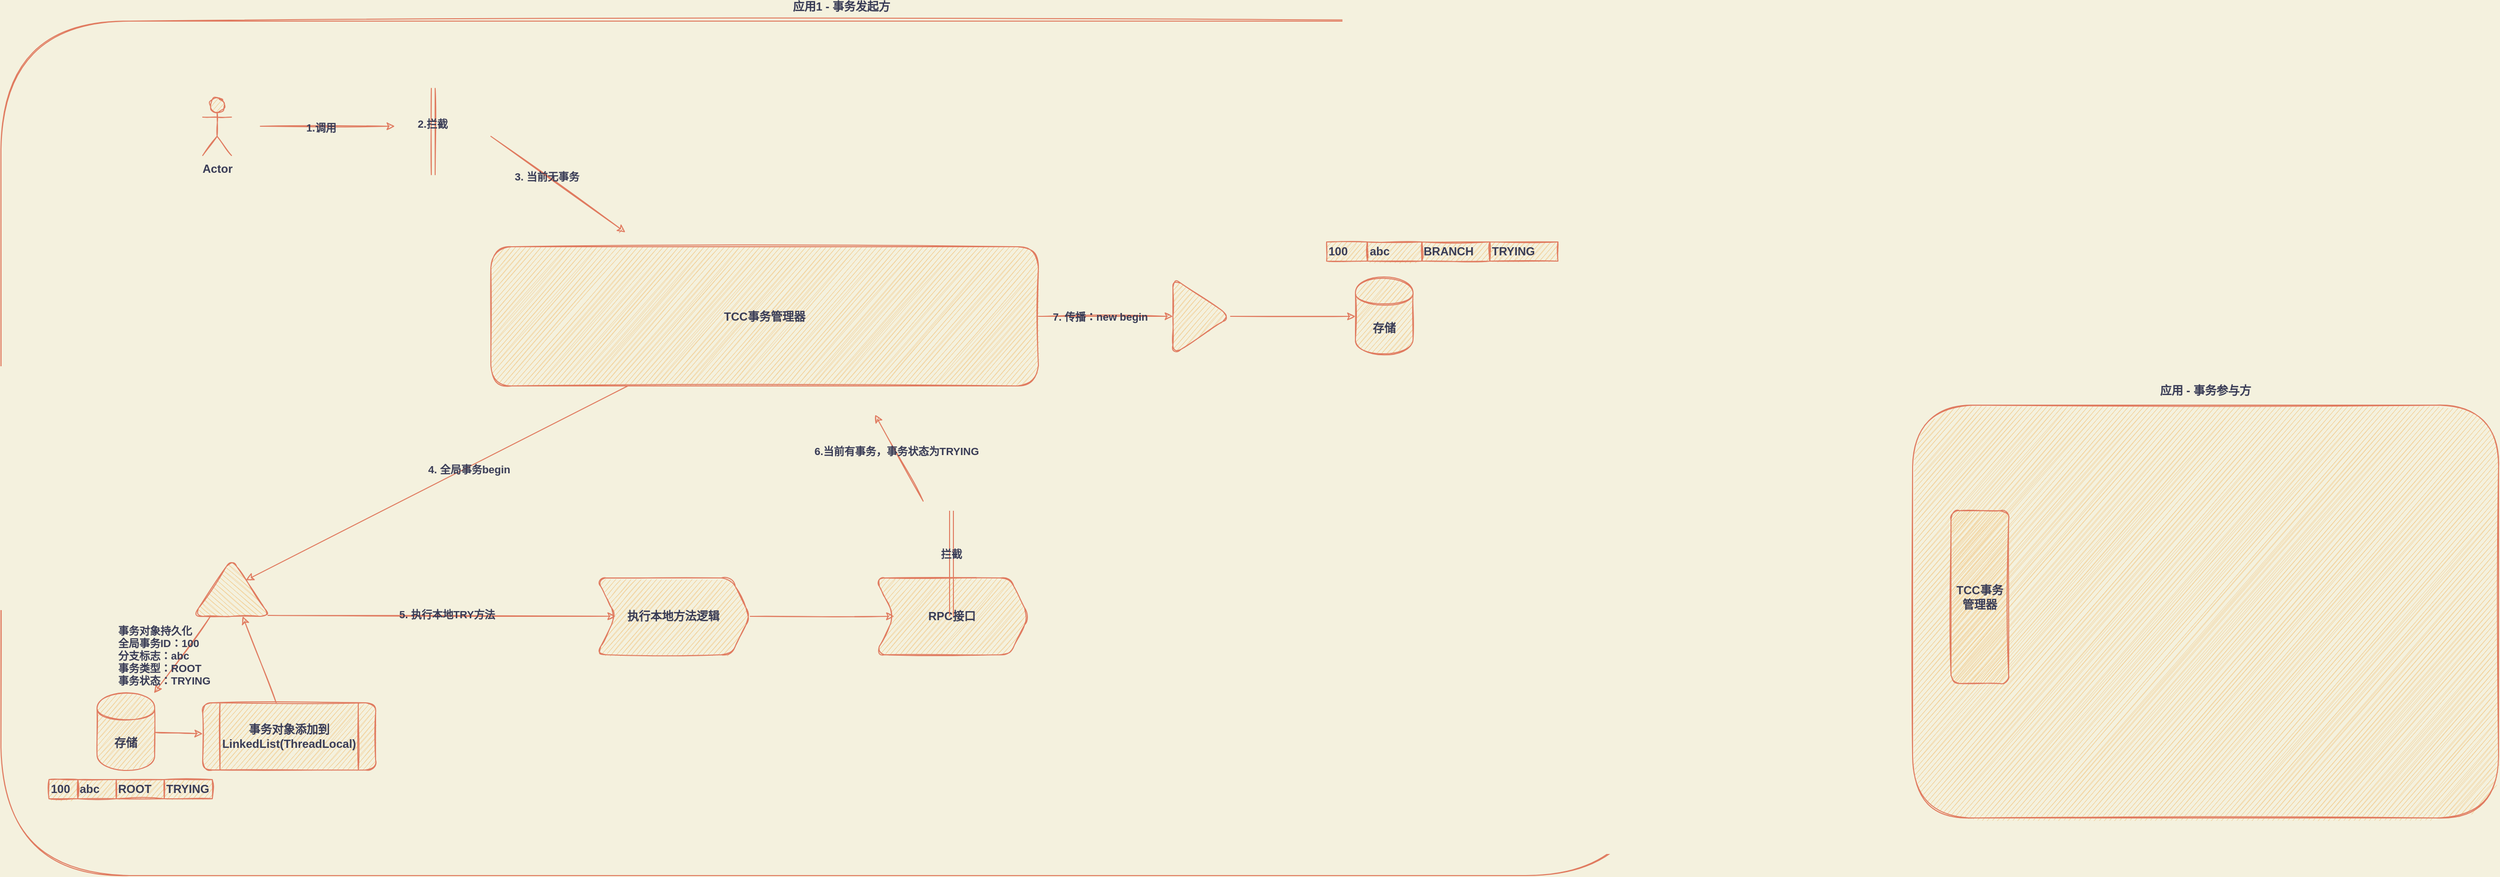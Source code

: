 <mxfile version="13.6.6" type="device"><diagram id="vUZBqUCbXxbYnvw7TOiu" name="Page-1"><mxGraphModel dx="1853" dy="1623" grid="1" gridSize="10" guides="1" tooltips="1" connect="1" arrows="1" fold="1" page="1" pageScale="1" pageWidth="827" pageHeight="1169" background="#F4F1DE" math="0" shadow="0"><root><mxCell id="0"/><mxCell id="1" parent="0"/><mxCell id="MFVflK_tjTyHEnUDb1Vd-11" value="" style="whiteSpace=wrap;html=1;fontStyle=1;fillColor=none;strokeColor=#E07A5F;fontColor=#393C56;sketch=1;rounded=1;glass=0;" parent="1" vertex="1"><mxGeometry x="-340" y="-180" width="1720" height="890" as="geometry"/></mxCell><mxCell id="MFVflK_tjTyHEnUDb1Vd-14" value="应用1 - 事务发起方" style="text;html=1;strokeColor=none;fillColor=none;align=center;verticalAlign=middle;whiteSpace=wrap;fontColor=#393C56;fontStyle=1;sketch=1;rounded=1;" parent="1" vertex="1"><mxGeometry x="470" y="-200" width="130" height="10" as="geometry"/></mxCell><mxCell id="0k0KhMKMA0dIftuRYnNO-22" value="" style="edgeStyle=none;rounded=1;sketch=1;orthogonalLoop=1;jettySize=auto;html=1;shadow=0;strokeColor=#E07A5F;fillColor=#F2CC8F;fontColor=#393C56;fontStyle=1" edge="1" parent="1" source="MFVflK_tjTyHEnUDb1Vd-17" target="0k0KhMKMA0dIftuRYnNO-21"><mxGeometry relative="1" as="geometry"/></mxCell><mxCell id="0k0KhMKMA0dIftuRYnNO-23" value="4. 全局事务begin" style="edgeLabel;html=1;align=center;verticalAlign=middle;resizable=0;points=[];fontColor=#393C56;labelBackgroundColor=none;fontStyle=1" vertex="1" connectable="0" parent="0k0KhMKMA0dIftuRYnNO-22"><mxGeometry x="-0.16" y="2" relative="1" as="geometry"><mxPoint as="offset"/></mxGeometry></mxCell><mxCell id="0k0KhMKMA0dIftuRYnNO-51" value="" style="edgeStyle=none;rounded=1;sketch=1;orthogonalLoop=1;jettySize=auto;html=1;shadow=0;strokeColor=#E07A5F;fillColor=#F2CC8F;fontColor=#393C56;fontStyle=1" edge="1" parent="1" source="MFVflK_tjTyHEnUDb1Vd-17" target="0k0KhMKMA0dIftuRYnNO-50"><mxGeometry relative="1" as="geometry"/></mxCell><mxCell id="0k0KhMKMA0dIftuRYnNO-52" value="7. 传播：new begin" style="edgeLabel;html=1;align=center;verticalAlign=middle;resizable=0;points=[];fontColor=#393C56;labelBackgroundColor=none;fontStyle=1" vertex="1" connectable="0" parent="0k0KhMKMA0dIftuRYnNO-51"><mxGeometry x="-0.086" y="1" relative="1" as="geometry"><mxPoint y="1" as="offset"/></mxGeometry></mxCell><mxCell id="MFVflK_tjTyHEnUDb1Vd-17" value="TCC事务管理器" style="whiteSpace=wrap;html=1;fillColor=#F2CC8F;strokeColor=#E07A5F;fontColor=#393C56;fontStyle=1;sketch=1;rounded=1;" parent="1" vertex="1"><mxGeometry x="170" y="55" width="570" height="145" as="geometry"/></mxCell><mxCell id="MFVflK_tjTyHEnUDb1Vd-19" value="" style="whiteSpace=wrap;html=1;fontStyle=1;fillColor=#F2CC8F;strokeColor=#E07A5F;fontColor=#393C56;sketch=1;rounded=1;" parent="1" vertex="1"><mxGeometry x="1650" y="220" width="610" height="430" as="geometry"/></mxCell><mxCell id="MFVflK_tjTyHEnUDb1Vd-21" value="应用 - 事务参与方" style="text;html=1;strokeColor=none;fillColor=none;align=center;verticalAlign=middle;whiteSpace=wrap;fontColor=#393C56;fontStyle=1;sketch=1;rounded=1;" parent="1" vertex="1"><mxGeometry x="1890" y="200" width="130" height="10" as="geometry"/></mxCell><mxCell id="MFVflK_tjTyHEnUDb1Vd-23" value="TCC事务管理器" style="whiteSpace=wrap;html=1;fillColor=#F2CC8F;strokeColor=#E07A5F;fontStyle=1;fontColor=#393C56;sketch=1;rounded=1;" parent="1" vertex="1"><mxGeometry x="1690" y="330" width="60" height="180" as="geometry"/></mxCell><mxCell id="0k0KhMKMA0dIftuRYnNO-3" value="Actor" style="shape=umlActor;verticalLabelPosition=bottom;verticalAlign=top;html=1;outlineConnect=0;rounded=1;sketch=1;strokeColor=#E07A5F;fillColor=#F2CC8F;fontColor=#393C56;fontStyle=1" vertex="1" parent="1"><mxGeometry x="-130" y="-100" width="30" height="60" as="geometry"/></mxCell><mxCell id="0k0KhMKMA0dIftuRYnNO-8" value="" style="endArrow=classic;html=1;strokeColor=#E07A5F;fillColor=#F2CC8F;fontColor=#393C56;sketch=1;shadow=0;fontStyle=1" edge="1" parent="1"><mxGeometry width="50" height="50" relative="1" as="geometry"><mxPoint x="-70" y="-70.5" as="sourcePoint"/><mxPoint x="70" y="-70.5" as="targetPoint"/></mxGeometry></mxCell><mxCell id="0k0KhMKMA0dIftuRYnNO-10" value="1.调用" style="edgeLabel;html=1;align=center;verticalAlign=middle;resizable=0;points=[];fontColor=#393C56;labelBackgroundColor=none;fontStyle=1" vertex="1" connectable="0" parent="0k0KhMKMA0dIftuRYnNO-8"><mxGeometry x="-0.1" relative="1" as="geometry"><mxPoint y="1" as="offset"/></mxGeometry></mxCell><mxCell id="0k0KhMKMA0dIftuRYnNO-12" value="" style="shape=link;html=1;shadow=0;strokeColor=#E07A5F;fillColor=#F2CC8F;fontColor=#393C56;sketch=1;fontStyle=1" edge="1" parent="1"><mxGeometry width="100" relative="1" as="geometry"><mxPoint x="110" y="-110" as="sourcePoint"/><mxPoint x="110" y="-20" as="targetPoint"/></mxGeometry></mxCell><mxCell id="0k0KhMKMA0dIftuRYnNO-13" value="2.拦截" style="edgeLabel;html=1;align=center;verticalAlign=middle;resizable=0;points=[];fontColor=#393C56;labelBackgroundColor=none;fontStyle=1" vertex="1" connectable="0" parent="0k0KhMKMA0dIftuRYnNO-12"><mxGeometry x="-0.178" y="-1" relative="1" as="geometry"><mxPoint as="offset"/></mxGeometry></mxCell><mxCell id="0k0KhMKMA0dIftuRYnNO-25" value="" style="edgeStyle=none;rounded=1;sketch=1;orthogonalLoop=1;jettySize=auto;html=1;shadow=0;strokeColor=#E07A5F;fillColor=#F2CC8F;fontColor=#393C56;fontStyle=1" edge="1" parent="1" source="0k0KhMKMA0dIftuRYnNO-21" target="0k0KhMKMA0dIftuRYnNO-24"><mxGeometry relative="1" as="geometry"/></mxCell><mxCell id="0k0KhMKMA0dIftuRYnNO-26" value="事务对象持久化&lt;br&gt;全局事务ID：100&lt;br&gt;分支标志：abc&lt;br&gt;事务类型：ROOT&lt;br&gt;事务状态：TRYING" style="edgeLabel;html=1;align=left;verticalAlign=middle;resizable=0;points=[];fontColor=#393C56;labelBackgroundColor=none;fontStyle=1" vertex="1" connectable="0" parent="0k0KhMKMA0dIftuRYnNO-25"><mxGeometry x="-0.266" y="-1" relative="1" as="geometry"><mxPoint x="-75.9" y="11.56" as="offset"/></mxGeometry></mxCell><mxCell id="0k0KhMKMA0dIftuRYnNO-31" value="" style="edgeStyle=none;rounded=1;sketch=1;orthogonalLoop=1;jettySize=auto;html=1;shadow=0;strokeColor=#E07A5F;fillColor=#F2CC8F;fontColor=#393C56;exitX=0.017;exitY=0.975;exitDx=0;exitDy=0;exitPerimeter=0;fontStyle=1" edge="1" parent="1" source="0k0KhMKMA0dIftuRYnNO-21" target="0k0KhMKMA0dIftuRYnNO-30"><mxGeometry relative="1" as="geometry"/></mxCell><mxCell id="0k0KhMKMA0dIftuRYnNO-32" value="5. 执行本地TRY方法&lt;br&gt;" style="edgeLabel;html=1;align=center;verticalAlign=middle;resizable=0;points=[];fontColor=#393C56;labelBackgroundColor=none;fontStyle=1" vertex="1" connectable="0" parent="0k0KhMKMA0dIftuRYnNO-31"><mxGeometry x="0.028" y="2" relative="1" as="geometry"><mxPoint as="offset"/></mxGeometry></mxCell><mxCell id="0k0KhMKMA0dIftuRYnNO-21" value="" style="triangle;whiteSpace=wrap;html=1;rounded=1;glass=0;labelBackgroundColor=none;sketch=1;strokeColor=#E07A5F;fillColor=#F2CC8F;fontColor=#393C56;rotation=-90;fontStyle=1" vertex="1" parent="1"><mxGeometry x="-130" y="370" width="60" height="80" as="geometry"/></mxCell><mxCell id="0k0KhMKMA0dIftuRYnNO-28" value="" style="edgeStyle=none;rounded=1;sketch=1;orthogonalLoop=1;jettySize=auto;html=1;shadow=0;strokeColor=#E07A5F;fillColor=#F2CC8F;fontColor=#393C56;fontStyle=1" edge="1" parent="1" source="0k0KhMKMA0dIftuRYnNO-24" target="0k0KhMKMA0dIftuRYnNO-27"><mxGeometry relative="1" as="geometry"/></mxCell><mxCell id="0k0KhMKMA0dIftuRYnNO-24" value="存储" style="shape=cylinder;whiteSpace=wrap;html=1;boundedLbl=1;backgroundOutline=1;rounded=1;fontColor=#393C56;strokeColor=#E07A5F;fillColor=#F2CC8F;glass=0;sketch=1;fontStyle=1" vertex="1" parent="1"><mxGeometry x="-240" y="520" width="60" height="80" as="geometry"/></mxCell><mxCell id="0k0KhMKMA0dIftuRYnNO-29" value="" style="edgeStyle=none;rounded=1;sketch=1;orthogonalLoop=1;jettySize=auto;html=1;shadow=0;strokeColor=#E07A5F;fillColor=#F2CC8F;fontColor=#393C56;fontStyle=1" edge="1" parent="1" source="0k0KhMKMA0dIftuRYnNO-27" target="0k0KhMKMA0dIftuRYnNO-21"><mxGeometry relative="1" as="geometry"/></mxCell><mxCell id="0k0KhMKMA0dIftuRYnNO-27" value="事务对象添加到LinkedList(ThreadLocal)" style="shape=process;whiteSpace=wrap;html=1;backgroundOutline=1;rounded=1;fontColor=#393C56;strokeColor=#E07A5F;fillColor=#F2CC8F;glass=0;sketch=1;fontStyle=1" vertex="1" parent="1"><mxGeometry x="-130" y="530" width="180" height="70" as="geometry"/></mxCell><mxCell id="0k0KhMKMA0dIftuRYnNO-36" value="" style="edgeStyle=none;rounded=1;sketch=1;orthogonalLoop=1;jettySize=auto;html=1;shadow=0;strokeColor=#E07A5F;fillColor=#F2CC8F;fontColor=#393C56;fontStyle=1" edge="1" parent="1" source="0k0KhMKMA0dIftuRYnNO-30" target="0k0KhMKMA0dIftuRYnNO-35"><mxGeometry relative="1" as="geometry"/></mxCell><mxCell id="0k0KhMKMA0dIftuRYnNO-30" value="执行本地方法逻辑" style="shape=step;perimeter=stepPerimeter;whiteSpace=wrap;html=1;fixedSize=1;rounded=1;fontColor=#393C56;strokeColor=#E07A5F;fillColor=#F2CC8F;glass=0;sketch=1;fontStyle=1" vertex="1" parent="1"><mxGeometry x="280" y="400" width="160" height="80" as="geometry"/></mxCell><mxCell id="0k0KhMKMA0dIftuRYnNO-35" value="RPC接口" style="shape=step;perimeter=stepPerimeter;whiteSpace=wrap;html=1;fixedSize=1;rounded=1;fontColor=#393C56;strokeColor=#E07A5F;fillColor=#F2CC8F;glass=0;sketch=1;fontStyle=1" vertex="1" parent="1"><mxGeometry x="570" y="400" width="160" height="80" as="geometry"/></mxCell><mxCell id="0k0KhMKMA0dIftuRYnNO-42" value="" style="endArrow=classic;html=1;shadow=0;strokeColor=#E07A5F;fillColor=#F2CC8F;fontColor=#393C56;sketch=1;fontStyle=1" edge="1" parent="1"><mxGeometry width="50" height="50" relative="1" as="geometry"><mxPoint x="170" y="-60" as="sourcePoint"/><mxPoint x="310" y="40" as="targetPoint"/></mxGeometry></mxCell><mxCell id="0k0KhMKMA0dIftuRYnNO-43" value="3. 当前无事务" style="edgeLabel;html=1;align=center;verticalAlign=middle;resizable=0;points=[];fontColor=#393C56;labelBackgroundColor=none;fontStyle=1" vertex="1" connectable="0" parent="0k0KhMKMA0dIftuRYnNO-42"><mxGeometry x="-0.174" relative="1" as="geometry"><mxPoint as="offset"/></mxGeometry></mxCell><mxCell id="0k0KhMKMA0dIftuRYnNO-44" value="" style="shape=link;html=1;shadow=0;strokeColor=#E07A5F;fillColor=#F2CC8F;fontColor=#393C56;fontStyle=1" edge="1" parent="1"><mxGeometry width="100" relative="1" as="geometry"><mxPoint x="649.5" y="330" as="sourcePoint"/><mxPoint x="649.5" y="440" as="targetPoint"/></mxGeometry></mxCell><mxCell id="0k0KhMKMA0dIftuRYnNO-45" value="拦截" style="edgeLabel;html=1;align=center;verticalAlign=middle;resizable=0;points=[];fontColor=#393C56;labelBackgroundColor=none;fontStyle=1" vertex="1" connectable="0" parent="0k0KhMKMA0dIftuRYnNO-44"><mxGeometry x="-0.182" y="-1" relative="1" as="geometry"><mxPoint as="offset"/></mxGeometry></mxCell><mxCell id="0k0KhMKMA0dIftuRYnNO-46" value="" style="endArrow=classic;html=1;shadow=0;strokeColor=#E07A5F;fillColor=#F2CC8F;fontColor=#393C56;sketch=1;fontStyle=1" edge="1" parent="1"><mxGeometry width="50" height="50" relative="1" as="geometry"><mxPoint x="620" y="320" as="sourcePoint"/><mxPoint x="570" y="230" as="targetPoint"/></mxGeometry></mxCell><mxCell id="0k0KhMKMA0dIftuRYnNO-47" value="6.当前有事务，事务状态为TRYING" style="edgeLabel;html=1;align=center;verticalAlign=middle;resizable=0;points=[];fontColor=#393C56;labelBackgroundColor=none;fontStyle=1" vertex="1" connectable="0" parent="0k0KhMKMA0dIftuRYnNO-46"><mxGeometry x="0.147" y="-1" relative="1" as="geometry"><mxPoint as="offset"/></mxGeometry></mxCell><mxCell id="0k0KhMKMA0dIftuRYnNO-60" value="" style="edgeStyle=none;rounded=1;sketch=1;orthogonalLoop=1;jettySize=auto;html=1;shadow=0;strokeColor=#E07A5F;fillColor=#F2CC8F;fontColor=#393C56;fontStyle=1" edge="1" parent="1" source="0k0KhMKMA0dIftuRYnNO-50" target="0k0KhMKMA0dIftuRYnNO-59"><mxGeometry relative="1" as="geometry"/></mxCell><mxCell id="0k0KhMKMA0dIftuRYnNO-50" value="" style="triangle;whiteSpace=wrap;html=1;rounded=1;fontColor=#393C56;fontStyle=1;strokeColor=#E07A5F;fillColor=#F2CC8F;sketch=1;" vertex="1" parent="1"><mxGeometry x="880" y="87.5" width="60" height="80" as="geometry"/></mxCell><mxCell id="0k0KhMKMA0dIftuRYnNO-59" value="存储" style="shape=cylinder;whiteSpace=wrap;html=1;boundedLbl=1;backgroundOutline=1;rounded=1;fontColor=#393C56;fontStyle=1;strokeColor=#E07A5F;fillColor=#F2CC8F;sketch=1;" vertex="1" parent="1"><mxGeometry x="1070" y="87.5" width="60" height="80" as="geometry"/></mxCell><mxCell id="0k0KhMKMA0dIftuRYnNO-37" value="100" style="rounded=0;whiteSpace=wrap;html=1;glass=0;labelBackgroundColor=none;sketch=1;strokeColor=#E07A5F;fillColor=#F2CC8F;fontColor=#393C56;align=left;fontStyle=1" vertex="1" parent="1"><mxGeometry x="-290" y="610" width="30" height="20" as="geometry"/></mxCell><mxCell id="0k0KhMKMA0dIftuRYnNO-38" value="abc" style="rounded=0;whiteSpace=wrap;html=1;glass=0;labelBackgroundColor=none;sketch=1;strokeColor=#E07A5F;fillColor=#F2CC8F;fontColor=#393C56;align=left;fontStyle=1" vertex="1" parent="1"><mxGeometry x="-260" y="610" width="40" height="20" as="geometry"/></mxCell><mxCell id="0k0KhMKMA0dIftuRYnNO-39" value="ROOT" style="rounded=0;whiteSpace=wrap;html=1;glass=0;labelBackgroundColor=none;sketch=1;strokeColor=#E07A5F;fillColor=#F2CC8F;fontColor=#393C56;align=left;fontStyle=1" vertex="1" parent="1"><mxGeometry x="-220" y="610" width="50" height="20" as="geometry"/></mxCell><mxCell id="0k0KhMKMA0dIftuRYnNO-65" value="TRYING" style="rounded=0;whiteSpace=wrap;html=1;glass=0;labelBackgroundColor=none;sketch=1;strokeColor=#E07A5F;fillColor=#F2CC8F;fontColor=#393C56;align=left;fontStyle=1" vertex="1" parent="1"><mxGeometry x="-170" y="610" width="50" height="20" as="geometry"/></mxCell><mxCell id="0k0KhMKMA0dIftuRYnNO-62" value="100" style="rounded=0;whiteSpace=wrap;html=1;glass=0;labelBackgroundColor=none;sketch=1;strokeColor=#E07A5F;fillColor=#F2CC8F;fontColor=#393C56;align=left;fontStyle=1" vertex="1" parent="1"><mxGeometry x="1040" y="50" width="42.5" height="20" as="geometry"/></mxCell><mxCell id="0k0KhMKMA0dIftuRYnNO-63" value="abc" style="rounded=0;whiteSpace=wrap;html=1;glass=0;labelBackgroundColor=none;sketch=1;strokeColor=#E07A5F;fillColor=#F2CC8F;fontColor=#393C56;align=left;fontStyle=1" vertex="1" parent="1"><mxGeometry x="1082.5" y="50" width="56.667" height="20" as="geometry"/></mxCell><mxCell id="0k0KhMKMA0dIftuRYnNO-64" value="BRANCH" style="rounded=0;whiteSpace=wrap;html=1;glass=0;labelBackgroundColor=none;sketch=1;strokeColor=#E07A5F;fillColor=#F2CC8F;fontColor=#393C56;align=left;fontStyle=1" vertex="1" parent="1"><mxGeometry x="1139.167" y="50" width="70.833" height="20" as="geometry"/></mxCell><mxCell id="0k0KhMKMA0dIftuRYnNO-69" value="TRYING" style="rounded=0;whiteSpace=wrap;html=1;glass=0;labelBackgroundColor=none;sketch=1;strokeColor=#E07A5F;fillColor=#F2CC8F;fontColor=#393C56;align=left;fontStyle=1" vertex="1" parent="1"><mxGeometry x="1209.997" y="50" width="70.833" height="20" as="geometry"/></mxCell></root></mxGraphModel></diagram></mxfile>